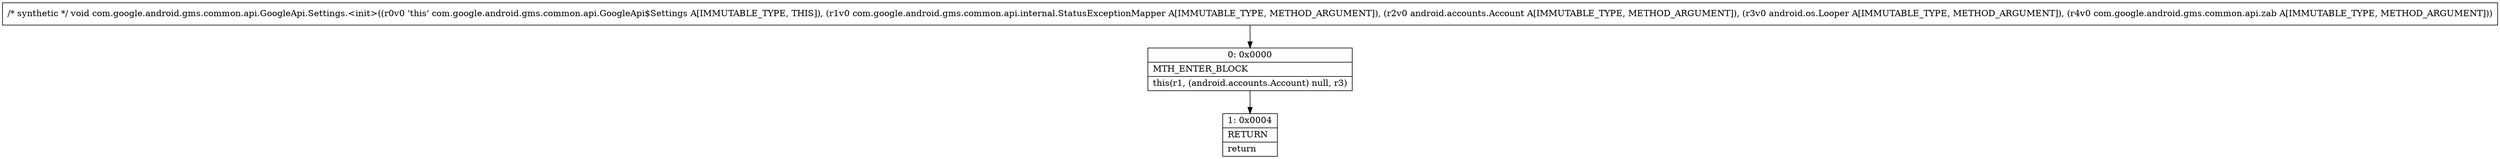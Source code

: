 digraph "CFG forcom.google.android.gms.common.api.GoogleApi.Settings.\<init\>(Lcom\/google\/android\/gms\/common\/api\/internal\/StatusExceptionMapper;Landroid\/accounts\/Account;Landroid\/os\/Looper;Lcom\/google\/android\/gms\/common\/api\/zab;)V" {
Node_0 [shape=record,label="{0\:\ 0x0000|MTH_ENTER_BLOCK\l|this(r1, (android.accounts.Account) null, r3)\l}"];
Node_1 [shape=record,label="{1\:\ 0x0004|RETURN\l|return\l}"];
MethodNode[shape=record,label="{\/* synthetic *\/ void com.google.android.gms.common.api.GoogleApi.Settings.\<init\>((r0v0 'this' com.google.android.gms.common.api.GoogleApi$Settings A[IMMUTABLE_TYPE, THIS]), (r1v0 com.google.android.gms.common.api.internal.StatusExceptionMapper A[IMMUTABLE_TYPE, METHOD_ARGUMENT]), (r2v0 android.accounts.Account A[IMMUTABLE_TYPE, METHOD_ARGUMENT]), (r3v0 android.os.Looper A[IMMUTABLE_TYPE, METHOD_ARGUMENT]), (r4v0 com.google.android.gms.common.api.zab A[IMMUTABLE_TYPE, METHOD_ARGUMENT])) }"];
MethodNode -> Node_0;
Node_0 -> Node_1;
}

